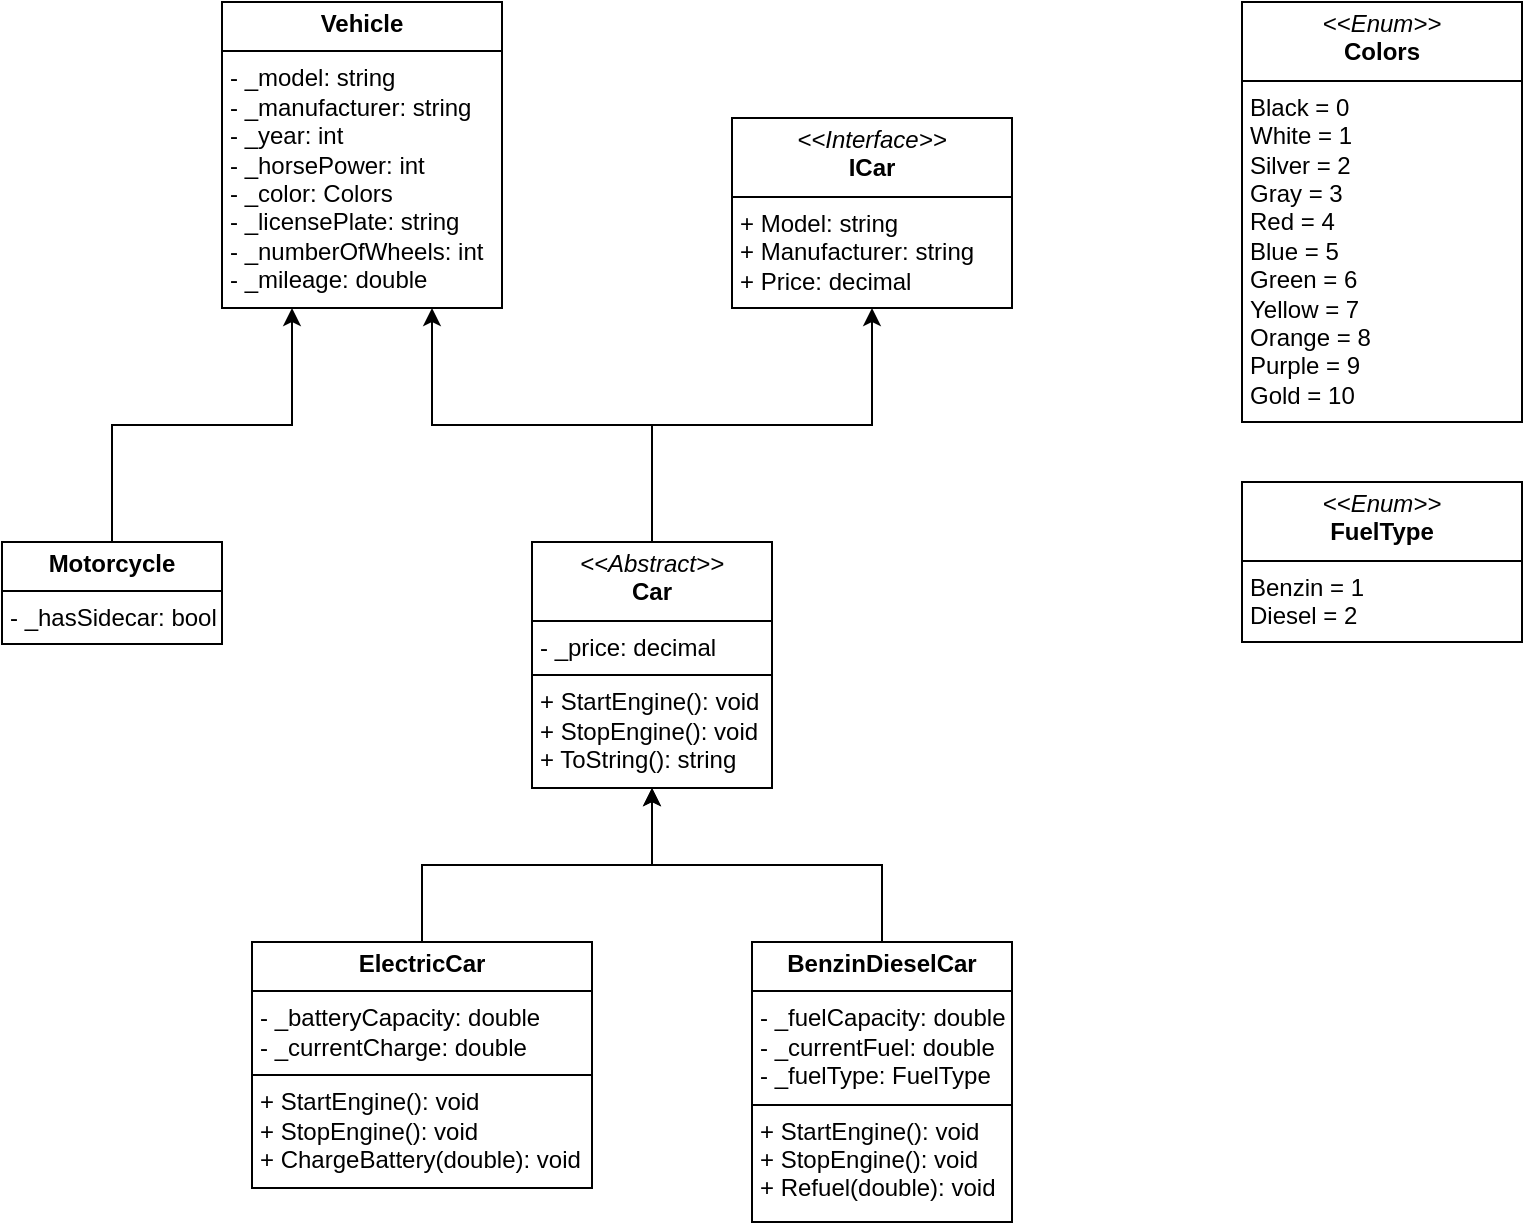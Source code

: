 <mxfile version="27.0.4">
  <diagram name="Page-1" id="vj9Zdtd1Bo2SYKenodyB">
    <mxGraphModel dx="2249" dy="856" grid="1" gridSize="10" guides="1" tooltips="1" connect="1" arrows="1" fold="1" page="1" pageScale="1" pageWidth="850" pageHeight="1100" math="0" shadow="0">
      <root>
        <mxCell id="0" />
        <mxCell id="1" parent="0" />
        <mxCell id="8xpQviBOFbAMcglIN_Om-30" value="&lt;p style=&quot;margin:0px;margin-top:4px;text-align:center;&quot;&gt;&lt;i&gt;&amp;lt;&amp;lt;Enum&amp;gt;&amp;gt;&lt;/i&gt;&lt;br&gt;&lt;b&gt;FuelType&lt;/b&gt;&lt;/p&gt;&lt;hr size=&quot;1&quot; style=&quot;border-style:solid;&quot;&gt;&lt;p style=&quot;margin:0px;margin-left:4px;&quot;&gt;Benzin = 1&lt;/p&gt;&lt;p style=&quot;margin:0px;margin-left:4px;&quot;&gt;Diesel = 2&lt;/p&gt;" style="verticalAlign=top;align=left;overflow=fill;html=1;whiteSpace=wrap;" vertex="1" parent="1">
          <mxGeometry x="680" y="270" width="140" height="80" as="geometry" />
        </mxCell>
        <mxCell id="8xpQviBOFbAMcglIN_Om-37" value="&lt;p style=&quot;margin:0px;margin-top:4px;text-align:center;&quot;&gt;&lt;i&gt;&amp;lt;&amp;lt;Enum&amp;gt;&amp;gt;&lt;/i&gt;&lt;br&gt;&lt;b&gt;Colors&lt;/b&gt;&lt;/p&gt;&lt;hr size=&quot;1&quot; style=&quot;border-style:solid;&quot;&gt;&lt;p style=&quot;margin:0px;margin-left:4px;&quot;&gt;Black = 0&lt;br&gt;White = 1&lt;br&gt;Silver = 2&lt;br&gt;Gray = 3&lt;br&gt;Red = 4&lt;br&gt;Blue = 5&lt;br&gt;Green = 6&lt;br&gt;Yellow = 7&lt;br&gt;Orange = 8&lt;br&gt;Purple = 9&lt;br&gt;Gold = 10&lt;/p&gt;" style="verticalAlign=top;align=left;overflow=fill;html=1;whiteSpace=wrap;" vertex="1" parent="1">
          <mxGeometry x="680" y="30" width="140" height="210" as="geometry" />
        </mxCell>
        <mxCell id="8xpQviBOFbAMcglIN_Om-38" value="&lt;p style=&quot;margin:0px;margin-top:4px;text-align:center;&quot;&gt;&lt;i&gt;&amp;lt;&amp;lt;Interface&amp;gt;&amp;gt;&lt;/i&gt;&lt;br&gt;&lt;b&gt;ICar&lt;/b&gt;&lt;/p&gt;&lt;hr size=&quot;1&quot; style=&quot;border-style:solid;&quot;&gt;&lt;p style=&quot;margin:0px;margin-left:4px;&quot;&gt;+ Model: string&lt;/p&gt;&lt;p style=&quot;margin:0px;margin-left:4px;&quot;&gt;+ Manufacturer: string&lt;/p&gt;&lt;p style=&quot;margin:0px;margin-left:4px;&quot;&gt;+ Price: decimal&lt;/p&gt;" style="verticalAlign=top;align=left;overflow=fill;html=1;whiteSpace=wrap;" vertex="1" parent="1">
          <mxGeometry x="425" y="88" width="140" height="95" as="geometry" />
        </mxCell>
        <mxCell id="8xpQviBOFbAMcglIN_Om-39" value="&lt;p style=&quot;margin:0px;margin-top:4px;text-align:center;&quot;&gt;&lt;b&gt;Vehicle&lt;/b&gt;&lt;/p&gt;&lt;hr size=&quot;1&quot; style=&quot;border-style:solid;&quot;&gt;&lt;p style=&quot;margin:0px;margin-left:4px;&quot;&gt;- _model: string&lt;/p&gt;&lt;p style=&quot;margin:0px;margin-left:4px;&quot;&gt;- _manufacturer: string&lt;br&gt;- _year: int&lt;br&gt;- _horsePower: int&lt;br&gt;- _color: Colors&lt;/p&gt;&lt;p style=&quot;margin:0px;margin-left:4px;&quot;&gt;- _licensePlate: string&lt;br&gt;- _numberOfWheels: int&lt;br&gt;- _mileage: double&lt;/p&gt;" style="verticalAlign=top;align=left;overflow=fill;html=1;whiteSpace=wrap;" vertex="1" parent="1">
          <mxGeometry x="170" y="30" width="140" height="153" as="geometry" />
        </mxCell>
        <mxCell id="8xpQviBOFbAMcglIN_Om-50" style="edgeStyle=orthogonalEdgeStyle;rounded=0;orthogonalLoop=1;jettySize=auto;html=1;exitX=0.5;exitY=0;exitDx=0;exitDy=0;entryX=0.25;entryY=1;entryDx=0;entryDy=0;" edge="1" parent="1" source="8xpQviBOFbAMcglIN_Om-41" target="8xpQviBOFbAMcglIN_Om-39">
          <mxGeometry relative="1" as="geometry" />
        </mxCell>
        <mxCell id="8xpQviBOFbAMcglIN_Om-41" value="&lt;p style=&quot;margin:0px;margin-top:4px;text-align:center;&quot;&gt;&lt;b&gt;Motorcycle&lt;/b&gt;&lt;/p&gt;&lt;hr size=&quot;1&quot; style=&quot;border-style:solid;&quot;&gt;&lt;p style=&quot;margin:0px;margin-left:4px;&quot;&gt;- _hasSidecar: bool&lt;/p&gt;" style="verticalAlign=top;align=left;overflow=fill;html=1;whiteSpace=wrap;" vertex="1" parent="1">
          <mxGeometry x="60" y="300" width="110" height="51" as="geometry" />
        </mxCell>
        <mxCell id="8xpQviBOFbAMcglIN_Om-45" style="edgeStyle=orthogonalEdgeStyle;rounded=0;orthogonalLoop=1;jettySize=auto;html=1;exitX=0.5;exitY=0;exitDx=0;exitDy=0;entryX=0.5;entryY=1;entryDx=0;entryDy=0;" edge="1" parent="1" source="8xpQviBOFbAMcglIN_Om-44" target="8xpQviBOFbAMcglIN_Om-38">
          <mxGeometry relative="1" as="geometry" />
        </mxCell>
        <mxCell id="8xpQviBOFbAMcglIN_Om-49" style="edgeStyle=orthogonalEdgeStyle;rounded=0;orthogonalLoop=1;jettySize=auto;html=1;exitX=0.5;exitY=0;exitDx=0;exitDy=0;entryX=0.75;entryY=1;entryDx=0;entryDy=0;" edge="1" parent="1" source="8xpQviBOFbAMcglIN_Om-44" target="8xpQviBOFbAMcglIN_Om-39">
          <mxGeometry relative="1" as="geometry" />
        </mxCell>
        <mxCell id="8xpQviBOFbAMcglIN_Om-44" value="&lt;p style=&quot;margin:0px;margin-top:4px;text-align:center;&quot;&gt;&lt;i&gt;&amp;lt;&amp;lt;Abstract&amp;gt;&amp;gt;&lt;/i&gt;&lt;br&gt;&lt;b&gt;Car&lt;/b&gt;&lt;/p&gt;&lt;hr size=&quot;1&quot; style=&quot;border-style:solid;&quot;&gt;&lt;p style=&quot;margin:0px;margin-left:4px;&quot;&gt;- _price: decimal&lt;/p&gt;&lt;hr size=&quot;1&quot; style=&quot;border-style:solid;&quot;&gt;&lt;p style=&quot;margin:0px;margin-left:4px;&quot;&gt;+ StartEngine(): void&lt;br&gt;+ StopEngine(): void&lt;/p&gt;&lt;p style=&quot;margin:0px;margin-left:4px;&quot;&gt;+ ToString(): string&lt;/p&gt;" style="verticalAlign=top;align=left;overflow=fill;html=1;whiteSpace=wrap;" vertex="1" parent="1">
          <mxGeometry x="325" y="300" width="120" height="123" as="geometry" />
        </mxCell>
        <mxCell id="8xpQviBOFbAMcglIN_Om-56" style="edgeStyle=orthogonalEdgeStyle;rounded=0;orthogonalLoop=1;jettySize=auto;html=1;exitX=0.5;exitY=0;exitDx=0;exitDy=0;entryX=0.5;entryY=1;entryDx=0;entryDy=0;" edge="1" parent="1" source="8xpQviBOFbAMcglIN_Om-52" target="8xpQviBOFbAMcglIN_Om-44">
          <mxGeometry relative="1" as="geometry" />
        </mxCell>
        <mxCell id="8xpQviBOFbAMcglIN_Om-52" value="&lt;p style=&quot;margin:0px;margin-top:4px;text-align:center;&quot;&gt;&lt;b&gt;ElectricCar&lt;/b&gt;&lt;/p&gt;&lt;hr size=&quot;1&quot; style=&quot;border-style:solid;&quot;&gt;&lt;p style=&quot;margin:0px;margin-left:4px;&quot;&gt;- _batteryCapacity: double&lt;/p&gt;&lt;p style=&quot;margin:0px;margin-left:4px;&quot;&gt;- _currentCharge: double&lt;/p&gt;&lt;hr size=&quot;1&quot; style=&quot;border-style:solid;&quot;&gt;&lt;p style=&quot;margin:0px;margin-left:4px;&quot;&gt;+ StartEngine(): void&lt;br&gt;+ StopEngine(): void&lt;/p&gt;&lt;p style=&quot;margin:0px;margin-left:4px;&quot;&gt;+ ChargeBattery(double): void&lt;/p&gt;" style="verticalAlign=top;align=left;overflow=fill;html=1;whiteSpace=wrap;" vertex="1" parent="1">
          <mxGeometry x="185" y="500" width="170" height="123" as="geometry" />
        </mxCell>
        <mxCell id="8xpQviBOFbAMcglIN_Om-54" style="edgeStyle=orthogonalEdgeStyle;rounded=0;orthogonalLoop=1;jettySize=auto;html=1;exitX=0.5;exitY=0;exitDx=0;exitDy=0;entryX=0.5;entryY=1;entryDx=0;entryDy=0;" edge="1" parent="1" source="8xpQviBOFbAMcglIN_Om-53" target="8xpQviBOFbAMcglIN_Om-44">
          <mxGeometry relative="1" as="geometry" />
        </mxCell>
        <mxCell id="8xpQviBOFbAMcglIN_Om-53" value="&lt;p style=&quot;margin:0px;margin-top:4px;text-align:center;&quot;&gt;&lt;b&gt;BenzinDieselCar&lt;/b&gt;&lt;/p&gt;&lt;hr size=&quot;1&quot; style=&quot;border-style:solid;&quot;&gt;&lt;p style=&quot;margin:0px;margin-left:4px;&quot;&gt;- _fuelCapacity: double&lt;/p&gt;&lt;p style=&quot;margin:0px;margin-left:4px;&quot;&gt;- _currentFuel: double&lt;/p&gt;&lt;p style=&quot;margin:0px;margin-left:4px;&quot;&gt;- _fuelType: FuelType&lt;/p&gt;&lt;hr size=&quot;1&quot; style=&quot;border-style:solid;&quot;&gt;&lt;p style=&quot;margin:0px;margin-left:4px;&quot;&gt;+ StartEngine(): void&lt;br&gt;+ StopEngine(): void&lt;/p&gt;&lt;p style=&quot;margin:0px;margin-left:4px;&quot;&gt;+ Refuel(double): void&lt;/p&gt;" style="verticalAlign=top;align=left;overflow=fill;html=1;whiteSpace=wrap;" vertex="1" parent="1">
          <mxGeometry x="435" y="500" width="130" height="140" as="geometry" />
        </mxCell>
      </root>
    </mxGraphModel>
  </diagram>
</mxfile>
